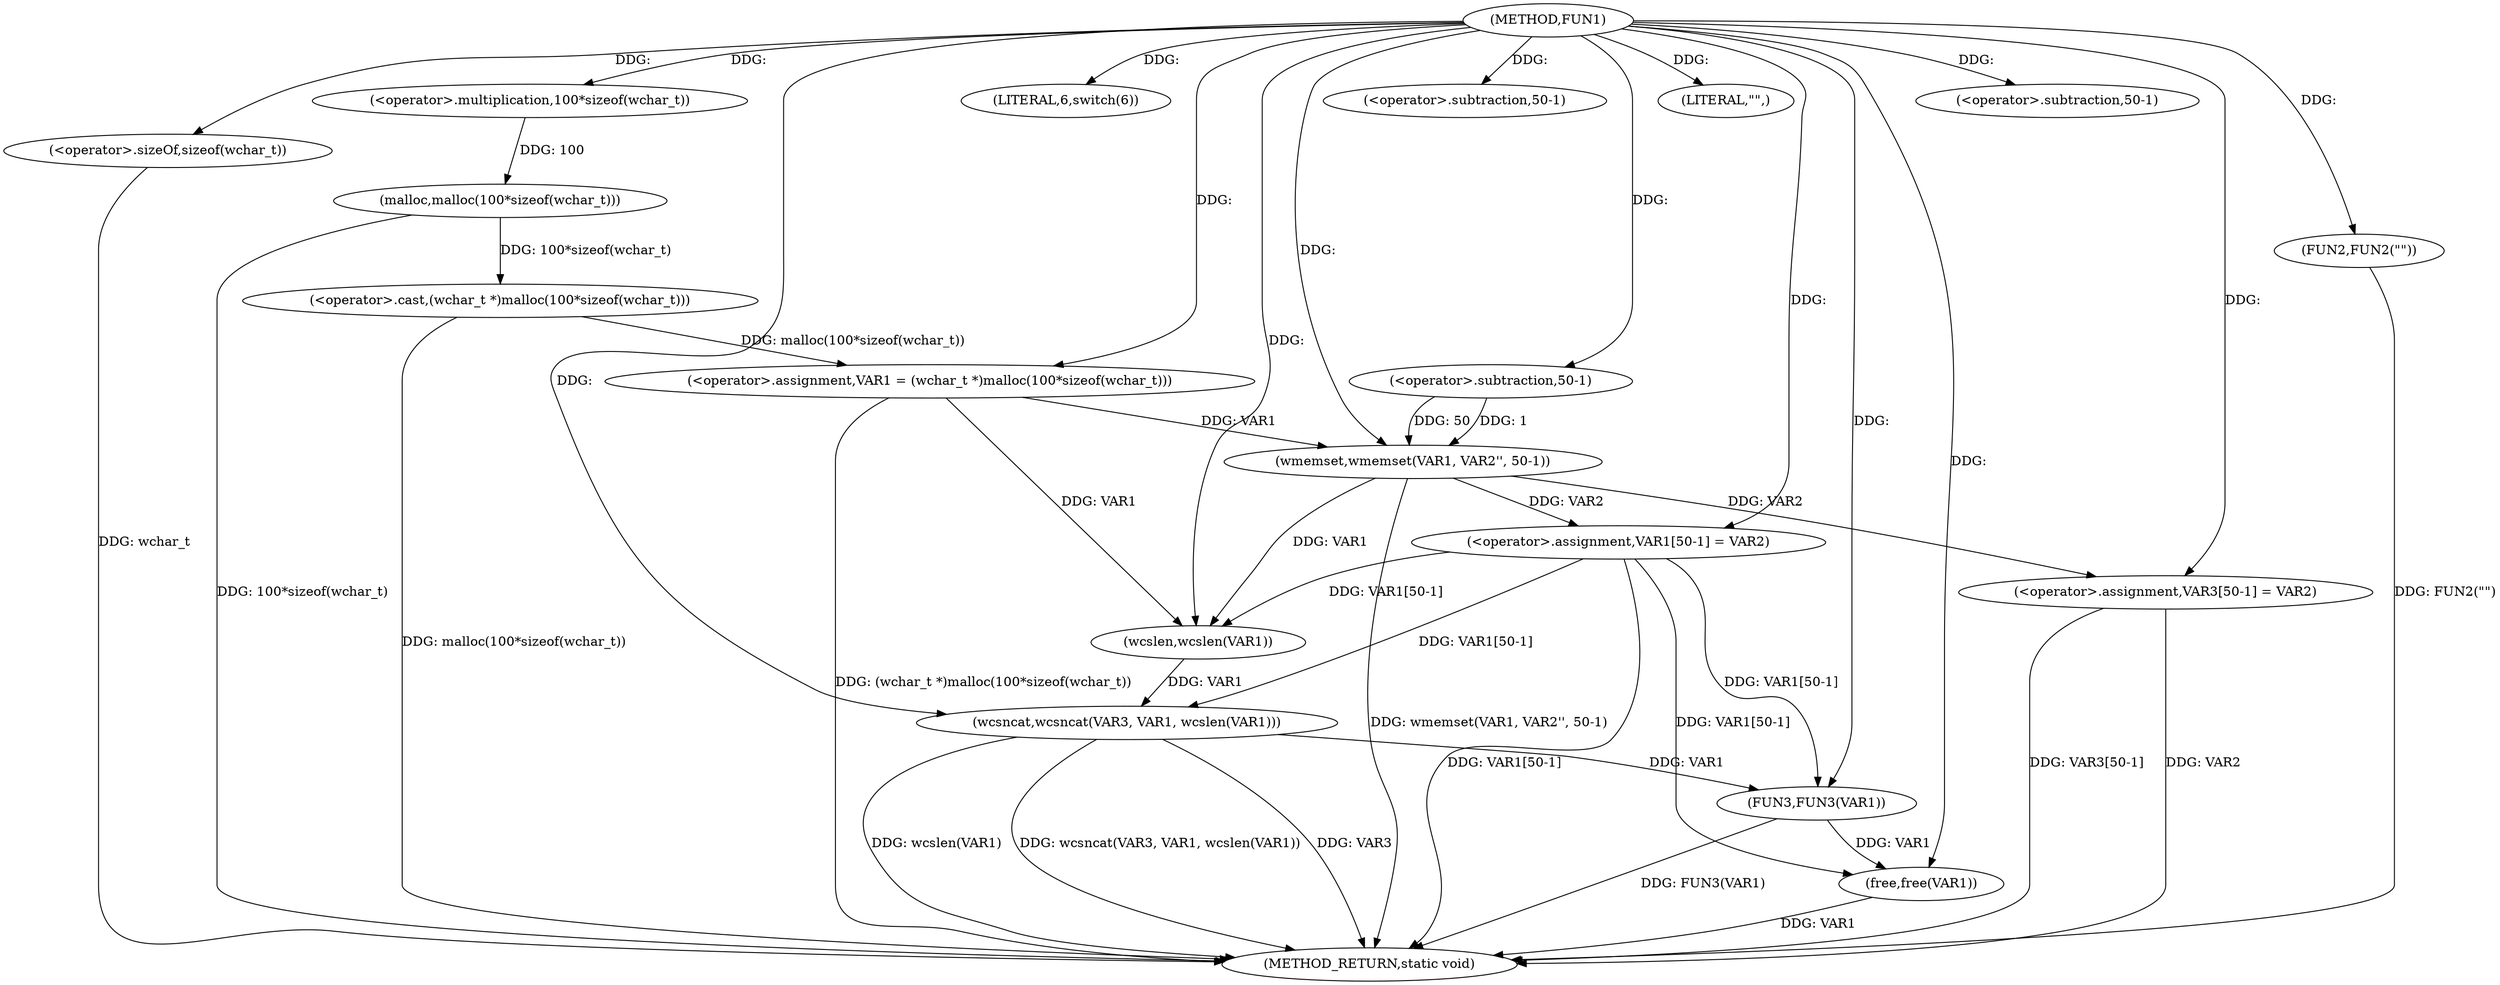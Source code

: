 digraph FUN1 {  
"1000100" [label = "(METHOD,FUN1)" ]
"1000152" [label = "(METHOD_RETURN,static void)" ]
"1000103" [label = "(<operator>.assignment,VAR1 = (wchar_t *)malloc(100*sizeof(wchar_t)))" ]
"1000105" [label = "(<operator>.cast,(wchar_t *)malloc(100*sizeof(wchar_t)))" ]
"1000107" [label = "(malloc,malloc(100*sizeof(wchar_t)))" ]
"1000108" [label = "(<operator>.multiplication,100*sizeof(wchar_t))" ]
"1000110" [label = "(<operator>.sizeOf,sizeof(wchar_t))" ]
"1000113" [label = "(LITERAL,6,switch(6))" ]
"1000116" [label = "(wmemset,wmemset(VAR1, VAR2'', 50-1))" ]
"1000119" [label = "(<operator>.subtraction,50-1)" ]
"1000122" [label = "(<operator>.assignment,VAR1[50-1] = VAR2)" ]
"1000125" [label = "(<operator>.subtraction,50-1)" ]
"1000131" [label = "(FUN2,FUN2(\"\"))" ]
"1000135" [label = "(LITERAL,\"\",)" ]
"1000136" [label = "(wcsncat,wcsncat(VAR3, VAR1, wcslen(VAR1)))" ]
"1000139" [label = "(wcslen,wcslen(VAR1))" ]
"1000141" [label = "(<operator>.assignment,VAR3[50-1] = VAR2)" ]
"1000144" [label = "(<operator>.subtraction,50-1)" ]
"1000148" [label = "(FUN3,FUN3(VAR1))" ]
"1000150" [label = "(free,free(VAR1))" ]
  "1000141" -> "1000152"  [ label = "DDG: VAR3[50-1]"] 
  "1000107" -> "1000152"  [ label = "DDG: 100*sizeof(wchar_t)"] 
  "1000103" -> "1000152"  [ label = "DDG: (wchar_t *)malloc(100*sizeof(wchar_t))"] 
  "1000148" -> "1000152"  [ label = "DDG: FUN3(VAR1)"] 
  "1000136" -> "1000152"  [ label = "DDG: VAR3"] 
  "1000131" -> "1000152"  [ label = "DDG: FUN2(\"\")"] 
  "1000105" -> "1000152"  [ label = "DDG: malloc(100*sizeof(wchar_t))"] 
  "1000150" -> "1000152"  [ label = "DDG: VAR1"] 
  "1000122" -> "1000152"  [ label = "DDG: VAR1[50-1]"] 
  "1000136" -> "1000152"  [ label = "DDG: wcslen(VAR1)"] 
  "1000136" -> "1000152"  [ label = "DDG: wcsncat(VAR3, VAR1, wcslen(VAR1))"] 
  "1000141" -> "1000152"  [ label = "DDG: VAR2"] 
  "1000110" -> "1000152"  [ label = "DDG: wchar_t"] 
  "1000116" -> "1000152"  [ label = "DDG: wmemset(VAR1, VAR2'', 50-1)"] 
  "1000105" -> "1000103"  [ label = "DDG: malloc(100*sizeof(wchar_t))"] 
  "1000100" -> "1000103"  [ label = "DDG: "] 
  "1000107" -> "1000105"  [ label = "DDG: 100*sizeof(wchar_t)"] 
  "1000108" -> "1000107"  [ label = "DDG: 100"] 
  "1000100" -> "1000108"  [ label = "DDG: "] 
  "1000100" -> "1000110"  [ label = "DDG: "] 
  "1000100" -> "1000113"  [ label = "DDG: "] 
  "1000103" -> "1000116"  [ label = "DDG: VAR1"] 
  "1000100" -> "1000116"  [ label = "DDG: "] 
  "1000119" -> "1000116"  [ label = "DDG: 50"] 
  "1000119" -> "1000116"  [ label = "DDG: 1"] 
  "1000100" -> "1000119"  [ label = "DDG: "] 
  "1000116" -> "1000122"  [ label = "DDG: VAR2"] 
  "1000100" -> "1000122"  [ label = "DDG: "] 
  "1000100" -> "1000125"  [ label = "DDG: "] 
  "1000100" -> "1000131"  [ label = "DDG: "] 
  "1000100" -> "1000135"  [ label = "DDG: "] 
  "1000100" -> "1000136"  [ label = "DDG: "] 
  "1000122" -> "1000136"  [ label = "DDG: VAR1[50-1]"] 
  "1000139" -> "1000136"  [ label = "DDG: VAR1"] 
  "1000116" -> "1000139"  [ label = "DDG: VAR1"] 
  "1000103" -> "1000139"  [ label = "DDG: VAR1"] 
  "1000122" -> "1000139"  [ label = "DDG: VAR1[50-1]"] 
  "1000100" -> "1000139"  [ label = "DDG: "] 
  "1000100" -> "1000141"  [ label = "DDG: "] 
  "1000116" -> "1000141"  [ label = "DDG: VAR2"] 
  "1000100" -> "1000144"  [ label = "DDG: "] 
  "1000122" -> "1000148"  [ label = "DDG: VAR1[50-1]"] 
  "1000136" -> "1000148"  [ label = "DDG: VAR1"] 
  "1000100" -> "1000148"  [ label = "DDG: "] 
  "1000122" -> "1000150"  [ label = "DDG: VAR1[50-1]"] 
  "1000148" -> "1000150"  [ label = "DDG: VAR1"] 
  "1000100" -> "1000150"  [ label = "DDG: "] 
}
